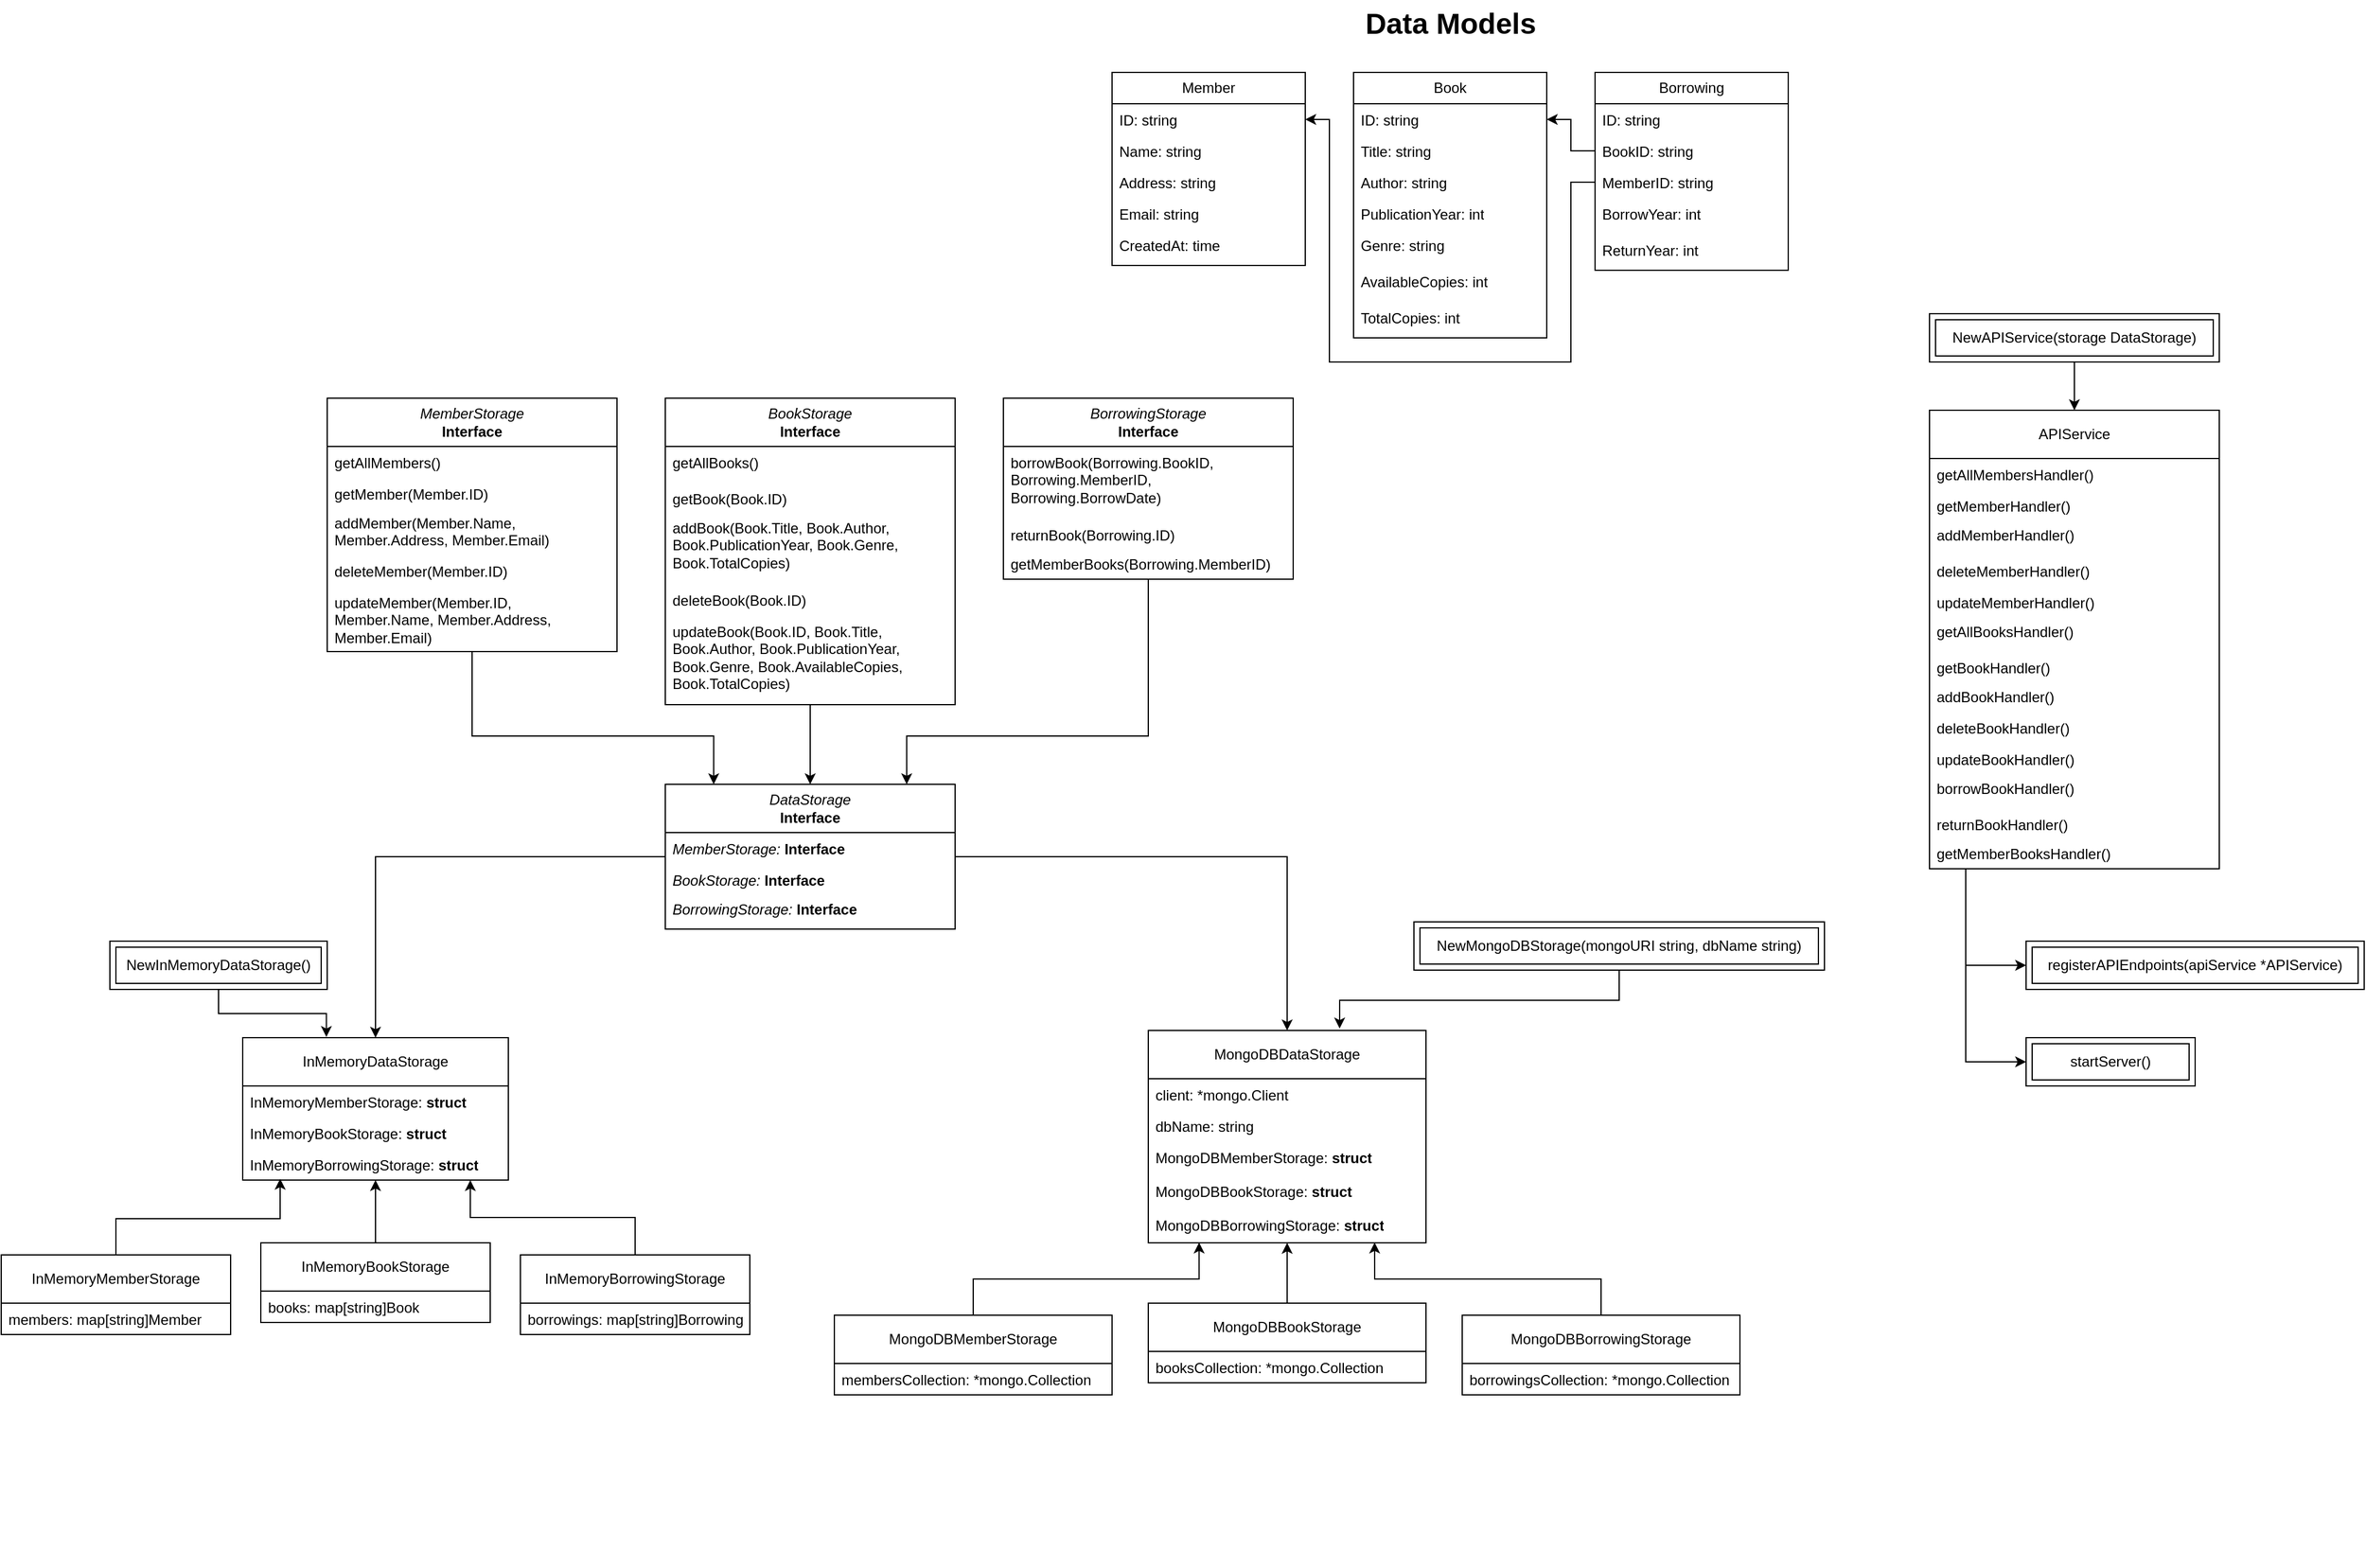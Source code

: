 <mxfile version="23.1.5" type="device">
  <diagram name="Страница — 1" id="wziQd7qHsY8-c5mN2zLt">
    <mxGraphModel dx="3215" dy="1580" grid="1" gridSize="10" guides="1" tooltips="1" connect="1" arrows="1" fold="1" page="1" pageScale="1" pageWidth="827" pageHeight="1169" math="0" shadow="0">
      <root>
        <mxCell id="0" />
        <mxCell id="1" parent="0" />
        <mxCell id="xZNgqAmdPHxT5YQ4ueeB-1" value="Member" style="swimlane;fontStyle=0;childLayout=stackLayout;horizontal=1;startSize=26;fillColor=none;horizontalStack=0;resizeParent=1;resizeParentMax=0;resizeLast=0;collapsible=1;marginBottom=0;whiteSpace=wrap;html=1;" parent="1" vertex="1">
          <mxGeometry x="150" y="240" width="160" height="160" as="geometry" />
        </mxCell>
        <mxCell id="xZNgqAmdPHxT5YQ4ueeB-2" value="ID: string" style="text;strokeColor=none;fillColor=none;align=left;verticalAlign=top;spacingLeft=4;spacingRight=4;overflow=hidden;rotatable=0;points=[[0,0.5],[1,0.5]];portConstraint=eastwest;whiteSpace=wrap;html=1;" parent="xZNgqAmdPHxT5YQ4ueeB-1" vertex="1">
          <mxGeometry y="26" width="160" height="26" as="geometry" />
        </mxCell>
        <mxCell id="xZNgqAmdPHxT5YQ4ueeB-3" value="Name: string" style="text;strokeColor=none;fillColor=none;align=left;verticalAlign=top;spacingLeft=4;spacingRight=4;overflow=hidden;rotatable=0;points=[[0,0.5],[1,0.5]];portConstraint=eastwest;whiteSpace=wrap;html=1;" parent="xZNgqAmdPHxT5YQ4ueeB-1" vertex="1">
          <mxGeometry y="52" width="160" height="26" as="geometry" />
        </mxCell>
        <mxCell id="xZNgqAmdPHxT5YQ4ueeB-5" value="Address: string" style="text;strokeColor=none;fillColor=none;align=left;verticalAlign=top;spacingLeft=4;spacingRight=4;overflow=hidden;rotatable=0;points=[[0,0.5],[1,0.5]];portConstraint=eastwest;whiteSpace=wrap;html=1;" parent="xZNgqAmdPHxT5YQ4ueeB-1" vertex="1">
          <mxGeometry y="78" width="160" height="26" as="geometry" />
        </mxCell>
        <mxCell id="xZNgqAmdPHxT5YQ4ueeB-6" value="Email: string" style="text;strokeColor=none;fillColor=none;align=left;verticalAlign=top;spacingLeft=4;spacingRight=4;overflow=hidden;rotatable=0;points=[[0,0.5],[1,0.5]];portConstraint=eastwest;whiteSpace=wrap;html=1;" parent="xZNgqAmdPHxT5YQ4ueeB-1" vertex="1">
          <mxGeometry y="104" width="160" height="26" as="geometry" />
        </mxCell>
        <mxCell id="xZNgqAmdPHxT5YQ4ueeB-4" value="CreatedAt: time" style="text;strokeColor=none;fillColor=none;align=left;verticalAlign=top;spacingLeft=4;spacingRight=4;overflow=hidden;rotatable=0;points=[[0,0.5],[1,0.5]];portConstraint=eastwest;whiteSpace=wrap;html=1;" parent="xZNgqAmdPHxT5YQ4ueeB-1" vertex="1">
          <mxGeometry y="130" width="160" height="30" as="geometry" />
        </mxCell>
        <mxCell id="xZNgqAmdPHxT5YQ4ueeB-7" value="Book" style="swimlane;fontStyle=0;childLayout=stackLayout;horizontal=1;startSize=26;fillColor=none;horizontalStack=0;resizeParent=1;resizeParentMax=0;resizeLast=0;collapsible=1;marginBottom=0;whiteSpace=wrap;html=1;" parent="1" vertex="1">
          <mxGeometry x="350" y="240" width="160" height="220" as="geometry" />
        </mxCell>
        <mxCell id="xZNgqAmdPHxT5YQ4ueeB-8" value="ID: string" style="text;strokeColor=none;fillColor=none;align=left;verticalAlign=top;spacingLeft=4;spacingRight=4;overflow=hidden;rotatable=0;points=[[0,0.5],[1,0.5]];portConstraint=eastwest;whiteSpace=wrap;html=1;" parent="xZNgqAmdPHxT5YQ4ueeB-7" vertex="1">
          <mxGeometry y="26" width="160" height="26" as="geometry" />
        </mxCell>
        <mxCell id="xZNgqAmdPHxT5YQ4ueeB-9" value="Title: string" style="text;strokeColor=none;fillColor=none;align=left;verticalAlign=top;spacingLeft=4;spacingRight=4;overflow=hidden;rotatable=0;points=[[0,0.5],[1,0.5]];portConstraint=eastwest;whiteSpace=wrap;html=1;" parent="xZNgqAmdPHxT5YQ4ueeB-7" vertex="1">
          <mxGeometry y="52" width="160" height="26" as="geometry" />
        </mxCell>
        <mxCell id="xZNgqAmdPHxT5YQ4ueeB-10" value="Author: string" style="text;strokeColor=none;fillColor=none;align=left;verticalAlign=top;spacingLeft=4;spacingRight=4;overflow=hidden;rotatable=0;points=[[0,0.5],[1,0.5]];portConstraint=eastwest;whiteSpace=wrap;html=1;" parent="xZNgqAmdPHxT5YQ4ueeB-7" vertex="1">
          <mxGeometry y="78" width="160" height="26" as="geometry" />
        </mxCell>
        <mxCell id="xZNgqAmdPHxT5YQ4ueeB-11" value="PublicationYear: int" style="text;strokeColor=none;fillColor=none;align=left;verticalAlign=top;spacingLeft=4;spacingRight=4;overflow=hidden;rotatable=0;points=[[0,0.5],[1,0.5]];portConstraint=eastwest;whiteSpace=wrap;html=1;" parent="xZNgqAmdPHxT5YQ4ueeB-7" vertex="1">
          <mxGeometry y="104" width="160" height="26" as="geometry" />
        </mxCell>
        <mxCell id="xZNgqAmdPHxT5YQ4ueeB-13" value="Genre: string" style="text;strokeColor=none;fillColor=none;align=left;verticalAlign=top;spacingLeft=4;spacingRight=4;overflow=hidden;rotatable=0;points=[[0,0.5],[1,0.5]];portConstraint=eastwest;whiteSpace=wrap;html=1;" parent="xZNgqAmdPHxT5YQ4ueeB-7" vertex="1">
          <mxGeometry y="130" width="160" height="30" as="geometry" />
        </mxCell>
        <mxCell id="xZNgqAmdPHxT5YQ4ueeB-14" value="AvailableCopies: int" style="text;strokeColor=none;fillColor=none;align=left;verticalAlign=top;spacingLeft=4;spacingRight=4;overflow=hidden;rotatable=0;points=[[0,0.5],[1,0.5]];portConstraint=eastwest;whiteSpace=wrap;html=1;" parent="xZNgqAmdPHxT5YQ4ueeB-7" vertex="1">
          <mxGeometry y="160" width="160" height="30" as="geometry" />
        </mxCell>
        <mxCell id="xZNgqAmdPHxT5YQ4ueeB-12" value="TotalCopies: int" style="text;strokeColor=none;fillColor=none;align=left;verticalAlign=top;spacingLeft=4;spacingRight=4;overflow=hidden;rotatable=0;points=[[0,0.5],[1,0.5]];portConstraint=eastwest;whiteSpace=wrap;html=1;" parent="xZNgqAmdPHxT5YQ4ueeB-7" vertex="1">
          <mxGeometry y="190" width="160" height="30" as="geometry" />
        </mxCell>
        <mxCell id="xZNgqAmdPHxT5YQ4ueeB-15" value="Borrowing" style="swimlane;fontStyle=0;childLayout=stackLayout;horizontal=1;startSize=26;fillColor=none;horizontalStack=0;resizeParent=1;resizeParentMax=0;resizeLast=0;collapsible=1;marginBottom=0;whiteSpace=wrap;html=1;" parent="1" vertex="1">
          <mxGeometry x="550" y="240" width="160" height="164" as="geometry" />
        </mxCell>
        <mxCell id="xZNgqAmdPHxT5YQ4ueeB-16" value="ID: string" style="text;strokeColor=none;fillColor=none;align=left;verticalAlign=top;spacingLeft=4;spacingRight=4;overflow=hidden;rotatable=0;points=[[0,0.5],[1,0.5]];portConstraint=eastwest;whiteSpace=wrap;html=1;" parent="xZNgqAmdPHxT5YQ4ueeB-15" vertex="1">
          <mxGeometry y="26" width="160" height="26" as="geometry" />
        </mxCell>
        <mxCell id="xZNgqAmdPHxT5YQ4ueeB-17" value="BookID: string" style="text;strokeColor=none;fillColor=none;align=left;verticalAlign=top;spacingLeft=4;spacingRight=4;overflow=hidden;rotatable=0;points=[[0,0.5],[1,0.5]];portConstraint=eastwest;whiteSpace=wrap;html=1;" parent="xZNgqAmdPHxT5YQ4ueeB-15" vertex="1">
          <mxGeometry y="52" width="160" height="26" as="geometry" />
        </mxCell>
        <mxCell id="xZNgqAmdPHxT5YQ4ueeB-18" value="MemberID: string" style="text;strokeColor=none;fillColor=none;align=left;verticalAlign=top;spacingLeft=4;spacingRight=4;overflow=hidden;rotatable=0;points=[[0,0.5],[1,0.5]];portConstraint=eastwest;whiteSpace=wrap;html=1;" parent="xZNgqAmdPHxT5YQ4ueeB-15" vertex="1">
          <mxGeometry y="78" width="160" height="26" as="geometry" />
        </mxCell>
        <mxCell id="xZNgqAmdPHxT5YQ4ueeB-19" value="BorrowYear: int" style="text;strokeColor=none;fillColor=none;align=left;verticalAlign=top;spacingLeft=4;spacingRight=4;overflow=hidden;rotatable=0;points=[[0,0.5],[1,0.5]];portConstraint=eastwest;whiteSpace=wrap;html=1;" parent="xZNgqAmdPHxT5YQ4ueeB-15" vertex="1">
          <mxGeometry y="104" width="160" height="30" as="geometry" />
        </mxCell>
        <mxCell id="xZNgqAmdPHxT5YQ4ueeB-20" value="ReturnYear: int" style="text;strokeColor=none;fillColor=none;align=left;verticalAlign=top;spacingLeft=4;spacingRight=4;overflow=hidden;rotatable=0;points=[[0,0.5],[1,0.5]];portConstraint=eastwest;whiteSpace=wrap;html=1;" parent="xZNgqAmdPHxT5YQ4ueeB-15" vertex="1">
          <mxGeometry y="134" width="160" height="30" as="geometry" />
        </mxCell>
        <mxCell id="iMiiaUlTehswl2fuUtlb-13" style="edgeStyle=orthogonalEdgeStyle;rounded=0;orthogonalLoop=1;jettySize=auto;html=1;entryX=0.5;entryY=0;entryDx=0;entryDy=0;" parent="1" source="xZNgqAmdPHxT5YQ4ueeB-34" target="PgsfJn5ayLoRduG7NWDy-9" edge="1">
          <mxGeometry relative="1" as="geometry" />
        </mxCell>
        <mxCell id="iMiiaUlTehswl2fuUtlb-14" style="edgeStyle=orthogonalEdgeStyle;rounded=0;orthogonalLoop=1;jettySize=auto;html=1;entryX=0.5;entryY=0;entryDx=0;entryDy=0;" parent="1" source="xZNgqAmdPHxT5YQ4ueeB-34" target="PgsfJn5ayLoRduG7NWDy-2" edge="1">
          <mxGeometry relative="1" as="geometry" />
        </mxCell>
        <mxCell id="xZNgqAmdPHxT5YQ4ueeB-34" value="&lt;i style=&quot;border-color: var(--border-color);&quot;&gt;DataStorage&lt;/i&gt;&lt;br style=&quot;border-color: var(--border-color);&quot;&gt;&lt;b style=&quot;border-color: var(--border-color);&quot;&gt;Interface&lt;/b&gt;" style="swimlane;fontStyle=0;childLayout=stackLayout;horizontal=1;startSize=40;fillColor=none;horizontalStack=0;resizeParent=1;resizeParentMax=0;resizeLast=0;collapsible=1;marginBottom=0;whiteSpace=wrap;html=1;" parent="1" vertex="1">
          <mxGeometry x="-220" y="830" width="240" height="120" as="geometry" />
        </mxCell>
        <mxCell id="xZNgqAmdPHxT5YQ4ueeB-35" value="&lt;i style=&quot;border-color: var(--border-color); text-align: center;&quot;&gt;MemberStorage:&amp;nbsp;&lt;/i&gt;&lt;b style=&quot;border-color: var(--border-color); text-align: center;&quot;&gt;Interface&lt;/b&gt;" style="text;strokeColor=none;fillColor=none;align=left;verticalAlign=top;spacingLeft=4;spacingRight=4;overflow=hidden;rotatable=0;points=[[0,0.5],[1,0.5]];portConstraint=eastwest;whiteSpace=wrap;html=1;" parent="xZNgqAmdPHxT5YQ4ueeB-34" vertex="1">
          <mxGeometry y="40" width="240" height="26" as="geometry" />
        </mxCell>
        <mxCell id="xZNgqAmdPHxT5YQ4ueeB-41" value="&lt;i style=&quot;border-color: var(--border-color); text-align: center;&quot;&gt;BookStorage:&amp;nbsp;&lt;/i&gt;&lt;b style=&quot;border-color: var(--border-color); text-align: center;&quot;&gt;Interface&lt;/b&gt;" style="text;strokeColor=none;fillColor=none;align=left;verticalAlign=top;spacingLeft=4;spacingRight=4;overflow=hidden;rotatable=0;points=[[0,0.5],[1,0.5]];portConstraint=eastwest;whiteSpace=wrap;html=1;" parent="xZNgqAmdPHxT5YQ4ueeB-34" vertex="1">
          <mxGeometry y="66" width="240" height="24" as="geometry" />
        </mxCell>
        <mxCell id="xZNgqAmdPHxT5YQ4ueeB-42" value="&lt;i style=&quot;border-color: var(--border-color); text-align: center;&quot;&gt;BorrowingStorage:&amp;nbsp;&lt;/i&gt;&lt;b style=&quot;border-color: var(--border-color); text-align: center;&quot;&gt;Interface&lt;/b&gt;" style="text;strokeColor=none;fillColor=none;align=left;verticalAlign=top;spacingLeft=4;spacingRight=4;overflow=hidden;rotatable=0;points=[[0,0.5],[1,0.5]];portConstraint=eastwest;whiteSpace=wrap;html=1;" parent="xZNgqAmdPHxT5YQ4ueeB-34" vertex="1">
          <mxGeometry y="90" width="240" height="30" as="geometry" />
        </mxCell>
        <mxCell id="xZNgqAmdPHxT5YQ4ueeB-52" style="edgeStyle=orthogonalEdgeStyle;rounded=0;orthogonalLoop=1;jettySize=auto;html=1;entryX=1;entryY=0.5;entryDx=0;entryDy=0;" parent="1" source="xZNgqAmdPHxT5YQ4ueeB-17" target="xZNgqAmdPHxT5YQ4ueeB-8" edge="1">
          <mxGeometry relative="1" as="geometry" />
        </mxCell>
        <mxCell id="xZNgqAmdPHxT5YQ4ueeB-53" style="edgeStyle=orthogonalEdgeStyle;rounded=0;orthogonalLoop=1;jettySize=auto;html=1;entryX=1;entryY=0.5;entryDx=0;entryDy=0;" parent="1" source="xZNgqAmdPHxT5YQ4ueeB-18" target="xZNgqAmdPHxT5YQ4ueeB-2" edge="1">
          <mxGeometry relative="1" as="geometry">
            <Array as="points">
              <mxPoint x="530" y="331" />
              <mxPoint x="530" y="480" />
              <mxPoint x="330" y="480" />
              <mxPoint x="330" y="279" />
            </Array>
          </mxGeometry>
        </mxCell>
        <mxCell id="iMiiaUlTehswl2fuUtlb-24" style="edgeStyle=orthogonalEdgeStyle;rounded=0;orthogonalLoop=1;jettySize=auto;html=1;entryX=0;entryY=0.5;entryDx=0;entryDy=0;" parent="1" source="xZNgqAmdPHxT5YQ4ueeB-66" target="iMiiaUlTehswl2fuUtlb-22" edge="1">
          <mxGeometry relative="1" as="geometry">
            <Array as="points">
              <mxPoint x="857" y="980" />
            </Array>
          </mxGeometry>
        </mxCell>
        <mxCell id="nX-bJ3YWgS1OO51D87Lt-2" style="edgeStyle=orthogonalEdgeStyle;rounded=0;orthogonalLoop=1;jettySize=auto;html=1;entryX=0;entryY=0.5;entryDx=0;entryDy=0;" parent="1" source="xZNgqAmdPHxT5YQ4ueeB-66" target="iMiiaUlTehswl2fuUtlb-23" edge="1">
          <mxGeometry relative="1" as="geometry">
            <Array as="points">
              <mxPoint x="857" y="1060" />
            </Array>
          </mxGeometry>
        </mxCell>
        <mxCell id="xZNgqAmdPHxT5YQ4ueeB-66" value="APIService" style="swimlane;fontStyle=0;childLayout=stackLayout;horizontal=1;startSize=40;fillColor=none;horizontalStack=0;resizeParent=1;resizeParentMax=0;resizeLast=0;collapsible=1;marginBottom=0;whiteSpace=wrap;html=1;" parent="1" vertex="1">
          <mxGeometry x="827" y="520" width="240" height="380" as="geometry" />
        </mxCell>
        <mxCell id="xZNgqAmdPHxT5YQ4ueeB-67" value="getAllMembersHandler()" style="text;strokeColor=none;fillColor=none;align=left;verticalAlign=top;spacingLeft=4;spacingRight=4;overflow=hidden;rotatable=0;points=[[0,0.5],[1,0.5]];portConstraint=eastwest;whiteSpace=wrap;html=1;" parent="xZNgqAmdPHxT5YQ4ueeB-66" vertex="1">
          <mxGeometry y="40" width="240" height="26" as="geometry" />
        </mxCell>
        <mxCell id="xZNgqAmdPHxT5YQ4ueeB-68" value="getMemberHandler()" style="text;strokeColor=none;fillColor=none;align=left;verticalAlign=top;spacingLeft=4;spacingRight=4;overflow=hidden;rotatable=0;points=[[0,0.5],[1,0.5]];portConstraint=eastwest;whiteSpace=wrap;html=1;" parent="xZNgqAmdPHxT5YQ4ueeB-66" vertex="1">
          <mxGeometry y="66" width="240" height="24" as="geometry" />
        </mxCell>
        <mxCell id="xZNgqAmdPHxT5YQ4ueeB-69" value="addMemberHandler()" style="text;strokeColor=none;fillColor=none;align=left;verticalAlign=top;spacingLeft=4;spacingRight=4;overflow=hidden;rotatable=0;points=[[0,0.5],[1,0.5]];portConstraint=eastwest;whiteSpace=wrap;html=1;" parent="xZNgqAmdPHxT5YQ4ueeB-66" vertex="1">
          <mxGeometry y="90" width="240" height="30" as="geometry" />
        </mxCell>
        <mxCell id="xZNgqAmdPHxT5YQ4ueeB-70" value="deleteMemberHandler()" style="text;strokeColor=none;fillColor=none;align=left;verticalAlign=top;spacingLeft=4;spacingRight=4;overflow=hidden;rotatable=0;points=[[0,0.5],[1,0.5]];portConstraint=eastwest;whiteSpace=wrap;html=1;" parent="xZNgqAmdPHxT5YQ4ueeB-66" vertex="1">
          <mxGeometry y="120" width="240" height="26" as="geometry" />
        </mxCell>
        <mxCell id="xZNgqAmdPHxT5YQ4ueeB-71" value="updateMemberHandler()" style="text;strokeColor=none;fillColor=none;align=left;verticalAlign=top;spacingLeft=4;spacingRight=4;overflow=hidden;rotatable=0;points=[[0,0.5],[1,0.5]];portConstraint=eastwest;whiteSpace=wrap;html=1;" parent="xZNgqAmdPHxT5YQ4ueeB-66" vertex="1">
          <mxGeometry y="146" width="240" height="24" as="geometry" />
        </mxCell>
        <mxCell id="xZNgqAmdPHxT5YQ4ueeB-72" value="getAllBooksHandler()" style="text;strokeColor=none;fillColor=none;align=left;verticalAlign=top;spacingLeft=4;spacingRight=4;overflow=hidden;rotatable=0;points=[[0,0.5],[1,0.5]];portConstraint=eastwest;whiteSpace=wrap;html=1;" parent="xZNgqAmdPHxT5YQ4ueeB-66" vertex="1">
          <mxGeometry y="170" width="240" height="30" as="geometry" />
        </mxCell>
        <mxCell id="xZNgqAmdPHxT5YQ4ueeB-73" value="getBookHandler()" style="text;strokeColor=none;fillColor=none;align=left;verticalAlign=top;spacingLeft=4;spacingRight=4;overflow=hidden;rotatable=0;points=[[0,0.5],[1,0.5]];portConstraint=eastwest;whiteSpace=wrap;html=1;" parent="xZNgqAmdPHxT5YQ4ueeB-66" vertex="1">
          <mxGeometry y="200" width="240" height="24" as="geometry" />
        </mxCell>
        <mxCell id="xZNgqAmdPHxT5YQ4ueeB-74" value="addBookHandler()" style="text;strokeColor=none;fillColor=none;align=left;verticalAlign=top;spacingLeft=4;spacingRight=4;overflow=hidden;rotatable=0;points=[[0,0.5],[1,0.5]];portConstraint=eastwest;whiteSpace=wrap;html=1;" parent="xZNgqAmdPHxT5YQ4ueeB-66" vertex="1">
          <mxGeometry y="224" width="240" height="26" as="geometry" />
        </mxCell>
        <mxCell id="xZNgqAmdPHxT5YQ4ueeB-75" value="deleteBookHandler()" style="text;strokeColor=none;fillColor=none;align=left;verticalAlign=top;spacingLeft=4;spacingRight=4;overflow=hidden;rotatable=0;points=[[0,0.5],[1,0.5]];portConstraint=eastwest;whiteSpace=wrap;html=1;" parent="xZNgqAmdPHxT5YQ4ueeB-66" vertex="1">
          <mxGeometry y="250" width="240" height="26" as="geometry" />
        </mxCell>
        <mxCell id="xZNgqAmdPHxT5YQ4ueeB-76" value="updateBookHandler()" style="text;strokeColor=none;fillColor=none;align=left;verticalAlign=top;spacingLeft=4;spacingRight=4;overflow=hidden;rotatable=0;points=[[0,0.5],[1,0.5]];portConstraint=eastwest;whiteSpace=wrap;html=1;" parent="xZNgqAmdPHxT5YQ4ueeB-66" vertex="1">
          <mxGeometry y="276" width="240" height="24" as="geometry" />
        </mxCell>
        <mxCell id="xZNgqAmdPHxT5YQ4ueeB-77" value="borrowBookHandler()" style="text;strokeColor=none;fillColor=none;align=left;verticalAlign=top;spacingLeft=4;spacingRight=4;overflow=hidden;rotatable=0;points=[[0,0.5],[1,0.5]];portConstraint=eastwest;whiteSpace=wrap;html=1;" parent="xZNgqAmdPHxT5YQ4ueeB-66" vertex="1">
          <mxGeometry y="300" width="240" height="30" as="geometry" />
        </mxCell>
        <mxCell id="xZNgqAmdPHxT5YQ4ueeB-78" value="returnBookHandler()" style="text;strokeColor=none;fillColor=none;align=left;verticalAlign=top;spacingLeft=4;spacingRight=4;overflow=hidden;rotatable=0;points=[[0,0.5],[1,0.5]];portConstraint=eastwest;whiteSpace=wrap;html=1;" parent="xZNgqAmdPHxT5YQ4ueeB-66" vertex="1">
          <mxGeometry y="330" width="240" height="24" as="geometry" />
        </mxCell>
        <mxCell id="xZNgqAmdPHxT5YQ4ueeB-79" value="getMemberBooksHandler()" style="text;strokeColor=none;fillColor=none;align=left;verticalAlign=top;spacingLeft=4;spacingRight=4;overflow=hidden;rotatable=0;points=[[0,0.5],[1,0.5]];portConstraint=eastwest;whiteSpace=wrap;html=1;" parent="xZNgqAmdPHxT5YQ4ueeB-66" vertex="1">
          <mxGeometry y="354" width="240" height="26" as="geometry" />
        </mxCell>
        <mxCell id="PgsfJn5ayLoRduG7NWDy-2" value="InMemoryDataStorage" style="swimlane;fontStyle=0;childLayout=stackLayout;horizontal=1;startSize=40;fillColor=none;horizontalStack=0;resizeParent=1;resizeParentMax=0;resizeLast=0;collapsible=1;marginBottom=0;whiteSpace=wrap;html=1;" parent="1" vertex="1">
          <mxGeometry x="-570" y="1040" width="220" height="118" as="geometry" />
        </mxCell>
        <mxCell id="PgsfJn5ayLoRduG7NWDy-3" value="InMemoryMemberStorage: &lt;b&gt;struct&lt;/b&gt;" style="text;strokeColor=none;fillColor=none;align=left;verticalAlign=top;spacingLeft=4;spacingRight=4;overflow=hidden;rotatable=0;points=[[0,0.5],[1,0.5]];portConstraint=eastwest;whiteSpace=wrap;html=1;" parent="PgsfJn5ayLoRduG7NWDy-2" vertex="1">
          <mxGeometry y="40" width="220" height="26" as="geometry" />
        </mxCell>
        <mxCell id="1N80qEqKKh-InQm_SPIO-60" value="InMemoryBookStorage: &lt;b&gt;struct&lt;/b&gt;" style="text;strokeColor=none;fillColor=none;align=left;verticalAlign=top;spacingLeft=4;spacingRight=4;overflow=hidden;rotatable=0;points=[[0,0.5],[1,0.5]];portConstraint=eastwest;whiteSpace=wrap;html=1;" vertex="1" parent="PgsfJn5ayLoRduG7NWDy-2">
          <mxGeometry y="66" width="220" height="26" as="geometry" />
        </mxCell>
        <mxCell id="1N80qEqKKh-InQm_SPIO-61" value="InMemoryBorrowingStorage: &lt;b&gt;struct&lt;/b&gt;" style="text;strokeColor=none;fillColor=none;align=left;verticalAlign=top;spacingLeft=4;spacingRight=4;overflow=hidden;rotatable=0;points=[[0,0.5],[1,0.5]];portConstraint=eastwest;whiteSpace=wrap;html=1;" vertex="1" parent="PgsfJn5ayLoRduG7NWDy-2">
          <mxGeometry y="92" width="220" height="26" as="geometry" />
        </mxCell>
        <mxCell id="PgsfJn5ayLoRduG7NWDy-9" value="MongoDBDataStorage" style="swimlane;fontStyle=0;childLayout=stackLayout;horizontal=1;startSize=40;fillColor=none;horizontalStack=0;resizeParent=1;resizeParentMax=0;resizeLast=0;collapsible=1;marginBottom=0;whiteSpace=wrap;html=1;" parent="1" vertex="1">
          <mxGeometry x="180" y="1034" width="230" height="176" as="geometry" />
        </mxCell>
        <mxCell id="PgsfJn5ayLoRduG7NWDy-10" value="client: *mongo.Client" style="text;strokeColor=none;fillColor=none;align=left;verticalAlign=top;spacingLeft=4;spacingRight=4;overflow=hidden;rotatable=0;points=[[0,0.5],[1,0.5]];portConstraint=eastwest;whiteSpace=wrap;html=1;" parent="PgsfJn5ayLoRduG7NWDy-9" vertex="1">
          <mxGeometry y="40" width="230" height="26" as="geometry" />
        </mxCell>
        <mxCell id="PgsfJn5ayLoRduG7NWDy-11" value="dbName: string" style="text;strokeColor=none;fillColor=none;align=left;verticalAlign=top;spacingLeft=4;spacingRight=4;overflow=hidden;rotatable=0;points=[[0,0.5],[1,0.5]];portConstraint=eastwest;whiteSpace=wrap;html=1;" parent="PgsfJn5ayLoRduG7NWDy-9" vertex="1">
          <mxGeometry y="66" width="230" height="26" as="geometry" />
        </mxCell>
        <mxCell id="PgsfJn5ayLoRduG7NWDy-12" value="MongoDBMemberStorage: &lt;b&gt;struct&lt;/b&gt;" style="text;strokeColor=none;fillColor=none;align=left;verticalAlign=top;spacingLeft=4;spacingRight=4;overflow=hidden;rotatable=0;points=[[0,0.5],[1,0.5]];portConstraint=eastwest;whiteSpace=wrap;html=1;" parent="PgsfJn5ayLoRduG7NWDy-9" vertex="1">
          <mxGeometry y="92" width="230" height="28" as="geometry" />
        </mxCell>
        <mxCell id="PgsfJn5ayLoRduG7NWDy-14" value="MongoDBBookStorage: &lt;b&gt;struct&lt;/b&gt;" style="text;strokeColor=none;fillColor=none;align=left;verticalAlign=top;spacingLeft=4;spacingRight=4;overflow=hidden;rotatable=0;points=[[0,0.5],[1,0.5]];portConstraint=eastwest;whiteSpace=wrap;html=1;" parent="PgsfJn5ayLoRduG7NWDy-9" vertex="1">
          <mxGeometry y="120" width="230" height="28" as="geometry" />
        </mxCell>
        <mxCell id="PgsfJn5ayLoRduG7NWDy-13" value="MongoDBBorrowingStorage: &lt;b&gt;struct&lt;/b&gt;" style="text;strokeColor=none;fillColor=none;align=left;verticalAlign=top;spacingLeft=4;spacingRight=4;overflow=hidden;rotatable=0;points=[[0,0.5],[1,0.5]];portConstraint=eastwest;whiteSpace=wrap;html=1;" parent="PgsfJn5ayLoRduG7NWDy-9" vertex="1">
          <mxGeometry y="148" width="230" height="28" as="geometry" />
        </mxCell>
        <mxCell id="iMiiaUlTehswl2fuUtlb-6" style="edgeStyle=orthogonalEdgeStyle;rounded=0;orthogonalLoop=1;jettySize=auto;html=1;exitX=0.5;exitY=1;exitDx=0;exitDy=0;" parent="1" edge="1">
          <mxGeometry relative="1" as="geometry">
            <mxPoint x="70" y="1470" as="sourcePoint" />
            <mxPoint x="70" y="1470" as="targetPoint" />
          </mxGeometry>
        </mxCell>
        <mxCell id="iMiiaUlTehswl2fuUtlb-10" value="NewMongoDBStorage(mongoURI string, dbName string)" style="shape=ext;margin=3;double=1;whiteSpace=wrap;html=1;align=center;" parent="1" vertex="1">
          <mxGeometry x="400" y="944" width="340" height="40" as="geometry" />
        </mxCell>
        <mxCell id="iMiiaUlTehswl2fuUtlb-21" style="edgeStyle=orthogonalEdgeStyle;rounded=0;orthogonalLoop=1;jettySize=auto;html=1;" parent="1" source="iMiiaUlTehswl2fuUtlb-15" target="xZNgqAmdPHxT5YQ4ueeB-66" edge="1">
          <mxGeometry relative="1" as="geometry" />
        </mxCell>
        <mxCell id="iMiiaUlTehswl2fuUtlb-15" value="NewAPIService(storage DataStorage)" style="shape=ext;margin=3;double=1;whiteSpace=wrap;html=1;align=center;" parent="1" vertex="1">
          <mxGeometry x="827" y="440" width="240" height="40" as="geometry" />
        </mxCell>
        <mxCell id="iMiiaUlTehswl2fuUtlb-18" style="edgeStyle=orthogonalEdgeStyle;rounded=0;orthogonalLoop=1;jettySize=auto;html=1;entryX=0.689;entryY=-0.009;entryDx=0;entryDy=0;entryPerimeter=0;" parent="1" source="iMiiaUlTehswl2fuUtlb-10" target="PgsfJn5ayLoRduG7NWDy-9" edge="1">
          <mxGeometry relative="1" as="geometry" />
        </mxCell>
        <mxCell id="iMiiaUlTehswl2fuUtlb-19" value="NewInMemoryDataStorage()" style="shape=ext;margin=3;double=1;whiteSpace=wrap;html=1;align=center;" parent="1" vertex="1">
          <mxGeometry x="-680" y="960" width="180" height="40" as="geometry" />
        </mxCell>
        <mxCell id="iMiiaUlTehswl2fuUtlb-20" style="edgeStyle=orthogonalEdgeStyle;rounded=0;orthogonalLoop=1;jettySize=auto;html=1;entryX=0.315;entryY=-0.005;entryDx=0;entryDy=0;entryPerimeter=0;" parent="1" source="iMiiaUlTehswl2fuUtlb-19" target="PgsfJn5ayLoRduG7NWDy-2" edge="1">
          <mxGeometry relative="1" as="geometry" />
        </mxCell>
        <mxCell id="iMiiaUlTehswl2fuUtlb-22" value="registerAPIEndpoints(apiService *APIService)" style="shape=ext;margin=3;double=1;whiteSpace=wrap;html=1;align=center;" parent="1" vertex="1">
          <mxGeometry x="907" y="960" width="280" height="40" as="geometry" />
        </mxCell>
        <mxCell id="iMiiaUlTehswl2fuUtlb-23" value="startServer()" style="shape=ext;margin=3;double=1;whiteSpace=wrap;html=1;align=center;" parent="1" vertex="1">
          <mxGeometry x="907" y="1040" width="140" height="40" as="geometry" />
        </mxCell>
        <mxCell id="nX-bJ3YWgS1OO51D87Lt-1" value="Data Models" style="text;strokeColor=none;fillColor=none;html=1;fontSize=24;fontStyle=1;verticalAlign=middle;align=center;" parent="1" vertex="1">
          <mxGeometry x="380" y="180" width="100" height="40" as="geometry" />
        </mxCell>
        <mxCell id="1N80qEqKKh-InQm_SPIO-49" style="edgeStyle=orthogonalEdgeStyle;rounded=0;orthogonalLoop=1;jettySize=auto;html=1;" edge="1" parent="1" source="1N80qEqKKh-InQm_SPIO-1" target="xZNgqAmdPHxT5YQ4ueeB-34">
          <mxGeometry relative="1" as="geometry" />
        </mxCell>
        <mxCell id="1N80qEqKKh-InQm_SPIO-1" value="&lt;i style=&quot;border-color: var(--border-color);&quot;&gt;BookStorage&lt;/i&gt;&lt;br style=&quot;border-color: var(--border-color);&quot;&gt;&lt;b style=&quot;border-color: var(--border-color);&quot;&gt;Interface&lt;/b&gt;" style="swimlane;fontStyle=0;childLayout=stackLayout;horizontal=1;startSize=40;fillColor=none;horizontalStack=0;resizeParent=1;resizeParentMax=0;resizeLast=0;collapsible=1;marginBottom=0;whiteSpace=wrap;html=1;" vertex="1" parent="1">
          <mxGeometry x="-220" y="510" width="240" height="254" as="geometry" />
        </mxCell>
        <mxCell id="1N80qEqKKh-InQm_SPIO-7" value="getAllBooks()" style="text;strokeColor=none;fillColor=none;align=left;verticalAlign=top;spacingLeft=4;spacingRight=4;overflow=hidden;rotatable=0;points=[[0,0.5],[1,0.5]];portConstraint=eastwest;whiteSpace=wrap;html=1;" vertex="1" parent="1N80qEqKKh-InQm_SPIO-1">
          <mxGeometry y="40" width="240" height="30" as="geometry" />
        </mxCell>
        <mxCell id="1N80qEqKKh-InQm_SPIO-8" value="getBook(Book.ID)" style="text;strokeColor=none;fillColor=none;align=left;verticalAlign=top;spacingLeft=4;spacingRight=4;overflow=hidden;rotatable=0;points=[[0,0.5],[1,0.5]];portConstraint=eastwest;whiteSpace=wrap;html=1;" vertex="1" parent="1N80qEqKKh-InQm_SPIO-1">
          <mxGeometry y="70" width="240" height="24" as="geometry" />
        </mxCell>
        <mxCell id="1N80qEqKKh-InQm_SPIO-9" value="addBook(Book.Title, Book.Author, Book.PublicationYear, Book.Genre, Book.TotalCopies)" style="text;strokeColor=none;fillColor=none;align=left;verticalAlign=top;spacingLeft=4;spacingRight=4;overflow=hidden;rotatable=0;points=[[0,0.5],[1,0.5]];portConstraint=eastwest;whiteSpace=wrap;html=1;" vertex="1" parent="1N80qEqKKh-InQm_SPIO-1">
          <mxGeometry y="94" width="240" height="60" as="geometry" />
        </mxCell>
        <mxCell id="1N80qEqKKh-InQm_SPIO-10" value="deleteBook(Book.ID)" style="text;strokeColor=none;fillColor=none;align=left;verticalAlign=top;spacingLeft=4;spacingRight=4;overflow=hidden;rotatable=0;points=[[0,0.5],[1,0.5]];portConstraint=eastwest;whiteSpace=wrap;html=1;" vertex="1" parent="1N80qEqKKh-InQm_SPIO-1">
          <mxGeometry y="154" width="240" height="26" as="geometry" />
        </mxCell>
        <mxCell id="1N80qEqKKh-InQm_SPIO-11" value="updateBook(Book.ID, Book.Title, Book.Author, Book.PublicationYear, Book.Genre, Book.AvailableCopies, Book.TotalCopies)" style="text;strokeColor=none;fillColor=none;align=left;verticalAlign=top;spacingLeft=4;spacingRight=4;overflow=hidden;rotatable=0;points=[[0,0.5],[1,0.5]];portConstraint=eastwest;whiteSpace=wrap;html=1;" vertex="1" parent="1N80qEqKKh-InQm_SPIO-1">
          <mxGeometry y="180" width="240" height="74" as="geometry" />
        </mxCell>
        <mxCell id="1N80qEqKKh-InQm_SPIO-21" value="&lt;i style=&quot;border-color: var(--border-color);&quot;&gt;MemberStorage&lt;/i&gt;&lt;br style=&quot;border-color: var(--border-color);&quot;&gt;&lt;b style=&quot;border-color: var(--border-color);&quot;&gt;Interface&lt;/b&gt;" style="swimlane;fontStyle=0;childLayout=stackLayout;horizontal=1;startSize=40;fillColor=none;horizontalStack=0;resizeParent=1;resizeParentMax=0;resizeLast=0;collapsible=1;marginBottom=0;whiteSpace=wrap;html=1;" vertex="1" parent="1">
          <mxGeometry x="-500" y="510" width="240" height="210" as="geometry" />
        </mxCell>
        <mxCell id="1N80qEqKKh-InQm_SPIO-22" value="getAllMembers()" style="text;strokeColor=none;fillColor=none;align=left;verticalAlign=top;spacingLeft=4;spacingRight=4;overflow=hidden;rotatable=0;points=[[0,0.5],[1,0.5]];portConstraint=eastwest;whiteSpace=wrap;html=1;" vertex="1" parent="1N80qEqKKh-InQm_SPIO-21">
          <mxGeometry y="40" width="240" height="26" as="geometry" />
        </mxCell>
        <mxCell id="1N80qEqKKh-InQm_SPIO-23" value="getMember(Member.ID)" style="text;strokeColor=none;fillColor=none;align=left;verticalAlign=top;spacingLeft=4;spacingRight=4;overflow=hidden;rotatable=0;points=[[0,0.5],[1,0.5]];portConstraint=eastwest;whiteSpace=wrap;html=1;" vertex="1" parent="1N80qEqKKh-InQm_SPIO-21">
          <mxGeometry y="66" width="240" height="24" as="geometry" />
        </mxCell>
        <mxCell id="1N80qEqKKh-InQm_SPIO-24" value="addMember(Member.Name, Member.Address, Member.Email)" style="text;strokeColor=none;fillColor=none;align=left;verticalAlign=top;spacingLeft=4;spacingRight=4;overflow=hidden;rotatable=0;points=[[0,0.5],[1,0.5]];portConstraint=eastwest;whiteSpace=wrap;html=1;" vertex="1" parent="1N80qEqKKh-InQm_SPIO-21">
          <mxGeometry y="90" width="240" height="40" as="geometry" />
        </mxCell>
        <mxCell id="1N80qEqKKh-InQm_SPIO-25" value="deleteMember(Member.ID)" style="text;strokeColor=none;fillColor=none;align=left;verticalAlign=top;spacingLeft=4;spacingRight=4;overflow=hidden;rotatable=0;points=[[0,0.5],[1,0.5]];portConstraint=eastwest;whiteSpace=wrap;html=1;" vertex="1" parent="1N80qEqKKh-InQm_SPIO-21">
          <mxGeometry y="130" width="240" height="26" as="geometry" />
        </mxCell>
        <mxCell id="1N80qEqKKh-InQm_SPIO-26" value="updateMember(Member.ID, Member.Name, Member.Address, Member.Email)" style="text;strokeColor=none;fillColor=none;align=left;verticalAlign=top;spacingLeft=4;spacingRight=4;overflow=hidden;rotatable=0;points=[[0,0.5],[1,0.5]];portConstraint=eastwest;whiteSpace=wrap;html=1;" vertex="1" parent="1N80qEqKKh-InQm_SPIO-21">
          <mxGeometry y="156" width="240" height="54" as="geometry" />
        </mxCell>
        <mxCell id="1N80qEqKKh-InQm_SPIO-35" value="&lt;i style=&quot;border-color: var(--border-color);&quot;&gt;BorrowingStorage&lt;/i&gt;&lt;br style=&quot;border-color: var(--border-color);&quot;&gt;&lt;b style=&quot;border-color: var(--border-color);&quot;&gt;Interface&lt;/b&gt;" style="swimlane;fontStyle=0;childLayout=stackLayout;horizontal=1;startSize=40;fillColor=none;horizontalStack=0;resizeParent=1;resizeParentMax=0;resizeLast=0;collapsible=1;marginBottom=0;whiteSpace=wrap;html=1;" vertex="1" parent="1">
          <mxGeometry x="60" y="510" width="240" height="150" as="geometry" />
        </mxCell>
        <mxCell id="1N80qEqKKh-InQm_SPIO-46" value="borrowBook(Borrowing.BookID, Borrowing.MemberID, Borrowing.BorrowDate)" style="text;strokeColor=none;fillColor=none;align=left;verticalAlign=top;spacingLeft=4;spacingRight=4;overflow=hidden;rotatable=0;points=[[0,0.5],[1,0.5]];portConstraint=eastwest;whiteSpace=wrap;html=1;" vertex="1" parent="1N80qEqKKh-InQm_SPIO-35">
          <mxGeometry y="40" width="240" height="60" as="geometry" />
        </mxCell>
        <mxCell id="1N80qEqKKh-InQm_SPIO-47" value="returnBook(Borrowing.ID)" style="text;strokeColor=none;fillColor=none;align=left;verticalAlign=top;spacingLeft=4;spacingRight=4;overflow=hidden;rotatable=0;points=[[0,0.5],[1,0.5]];portConstraint=eastwest;whiteSpace=wrap;html=1;" vertex="1" parent="1N80qEqKKh-InQm_SPIO-35">
          <mxGeometry y="100" width="240" height="24" as="geometry" />
        </mxCell>
        <mxCell id="1N80qEqKKh-InQm_SPIO-48" value="getMemberBooks(Borrowing.MemberID)" style="text;strokeColor=none;fillColor=none;align=left;verticalAlign=top;spacingLeft=4;spacingRight=4;overflow=hidden;rotatable=0;points=[[0,0.5],[1,0.5]];portConstraint=eastwest;whiteSpace=wrap;html=1;" vertex="1" parent="1N80qEqKKh-InQm_SPIO-35">
          <mxGeometry y="124" width="240" height="26" as="geometry" />
        </mxCell>
        <mxCell id="1N80qEqKKh-InQm_SPIO-50" style="edgeStyle=orthogonalEdgeStyle;rounded=0;orthogonalLoop=1;jettySize=auto;html=1;entryX=0.833;entryY=0;entryDx=0;entryDy=0;entryPerimeter=0;" edge="1" parent="1" source="1N80qEqKKh-InQm_SPIO-35" target="xZNgqAmdPHxT5YQ4ueeB-34">
          <mxGeometry relative="1" as="geometry">
            <Array as="points">
              <mxPoint x="180" y="790" />
              <mxPoint x="-20" y="790" />
            </Array>
          </mxGeometry>
        </mxCell>
        <mxCell id="1N80qEqKKh-InQm_SPIO-51" style="edgeStyle=orthogonalEdgeStyle;rounded=0;orthogonalLoop=1;jettySize=auto;html=1;entryX=0.167;entryY=0;entryDx=0;entryDy=0;entryPerimeter=0;" edge="1" parent="1" source="1N80qEqKKh-InQm_SPIO-21" target="xZNgqAmdPHxT5YQ4ueeB-34">
          <mxGeometry relative="1" as="geometry">
            <Array as="points">
              <mxPoint x="-380" y="790" />
              <mxPoint x="-180" y="790" />
            </Array>
          </mxGeometry>
        </mxCell>
        <mxCell id="1N80qEqKKh-InQm_SPIO-52" value="InMemoryMemberStorage" style="swimlane;fontStyle=0;childLayout=stackLayout;horizontal=1;startSize=40;fillColor=none;horizontalStack=0;resizeParent=1;resizeParentMax=0;resizeLast=0;collapsible=1;marginBottom=0;whiteSpace=wrap;html=1;" vertex="1" parent="1">
          <mxGeometry x="-770" y="1220" width="190" height="66" as="geometry" />
        </mxCell>
        <mxCell id="1N80qEqKKh-InQm_SPIO-53" value="members: map[string]Member" style="text;strokeColor=none;fillColor=none;align=left;verticalAlign=top;spacingLeft=4;spacingRight=4;overflow=hidden;rotatable=0;points=[[0,0.5],[1,0.5]];portConstraint=eastwest;whiteSpace=wrap;html=1;" vertex="1" parent="1N80qEqKKh-InQm_SPIO-52">
          <mxGeometry y="40" width="190" height="26" as="geometry" />
        </mxCell>
        <mxCell id="1N80qEqKKh-InQm_SPIO-63" style="edgeStyle=orthogonalEdgeStyle;rounded=0;orthogonalLoop=1;jettySize=auto;html=1;" edge="1" parent="1" source="1N80qEqKKh-InQm_SPIO-56" target="PgsfJn5ayLoRduG7NWDy-2">
          <mxGeometry relative="1" as="geometry" />
        </mxCell>
        <mxCell id="1N80qEqKKh-InQm_SPIO-56" value="InMemoryBookStorage" style="swimlane;fontStyle=0;childLayout=stackLayout;horizontal=1;startSize=40;fillColor=none;horizontalStack=0;resizeParent=1;resizeParentMax=0;resizeLast=0;collapsible=1;marginBottom=0;whiteSpace=wrap;html=1;" vertex="1" parent="1">
          <mxGeometry x="-555" y="1210" width="190" height="66" as="geometry" />
        </mxCell>
        <mxCell id="1N80qEqKKh-InQm_SPIO-57" value="books: map[string]Book" style="text;strokeColor=none;fillColor=none;align=left;verticalAlign=top;spacingLeft=4;spacingRight=4;overflow=hidden;rotatable=0;points=[[0,0.5],[1,0.5]];portConstraint=eastwest;whiteSpace=wrap;html=1;" vertex="1" parent="1N80qEqKKh-InQm_SPIO-56">
          <mxGeometry y="40" width="190" height="26" as="geometry" />
        </mxCell>
        <mxCell id="1N80qEqKKh-InQm_SPIO-58" value="InMemoryBorrowingStorage" style="swimlane;fontStyle=0;childLayout=stackLayout;horizontal=1;startSize=40;fillColor=none;horizontalStack=0;resizeParent=1;resizeParentMax=0;resizeLast=0;collapsible=1;marginBottom=0;whiteSpace=wrap;html=1;" vertex="1" parent="1">
          <mxGeometry x="-340" y="1220" width="190" height="66" as="geometry" />
        </mxCell>
        <mxCell id="1N80qEqKKh-InQm_SPIO-59" value="borrowings: map[string]Borrowing" style="text;strokeColor=none;fillColor=none;align=left;verticalAlign=top;spacingLeft=4;spacingRight=4;overflow=hidden;rotatable=0;points=[[0,0.5],[1,0.5]];portConstraint=eastwest;whiteSpace=wrap;html=1;" vertex="1" parent="1N80qEqKKh-InQm_SPIO-58">
          <mxGeometry y="40" width="190" height="26" as="geometry" />
        </mxCell>
        <mxCell id="1N80qEqKKh-InQm_SPIO-62" style="edgeStyle=orthogonalEdgeStyle;rounded=0;orthogonalLoop=1;jettySize=auto;html=1;entryX=0.141;entryY=0.957;entryDx=0;entryDy=0;entryPerimeter=0;" edge="1" parent="1" source="1N80qEqKKh-InQm_SPIO-52" target="1N80qEqKKh-InQm_SPIO-61">
          <mxGeometry relative="1" as="geometry">
            <Array as="points">
              <mxPoint x="-675" y="1190" />
              <mxPoint x="-539" y="1190" />
            </Array>
          </mxGeometry>
        </mxCell>
        <mxCell id="1N80qEqKKh-InQm_SPIO-65" style="edgeStyle=orthogonalEdgeStyle;rounded=0;orthogonalLoop=1;jettySize=auto;html=1;entryX=0.857;entryY=1.002;entryDx=0;entryDy=0;entryPerimeter=0;" edge="1" parent="1" source="1N80qEqKKh-InQm_SPIO-58" target="1N80qEqKKh-InQm_SPIO-61">
          <mxGeometry relative="1" as="geometry" />
        </mxCell>
        <mxCell id="1N80qEqKKh-InQm_SPIO-66" value="MongoDBMemberStorage" style="swimlane;fontStyle=0;childLayout=stackLayout;horizontal=1;startSize=40;fillColor=none;horizontalStack=0;resizeParent=1;resizeParentMax=0;resizeLast=0;collapsible=1;marginBottom=0;whiteSpace=wrap;html=1;" vertex="1" parent="1">
          <mxGeometry x="-80" y="1270" width="230" height="66" as="geometry" />
        </mxCell>
        <mxCell id="1N80qEqKKh-InQm_SPIO-67" value="membersCollection: *mongo.Collection" style="text;strokeColor=none;fillColor=none;align=left;verticalAlign=top;spacingLeft=4;spacingRight=4;overflow=hidden;rotatable=0;points=[[0,0.5],[1,0.5]];portConstraint=eastwest;whiteSpace=wrap;html=1;" vertex="1" parent="1N80qEqKKh-InQm_SPIO-66">
          <mxGeometry y="40" width="230" height="26" as="geometry" />
        </mxCell>
        <mxCell id="1N80qEqKKh-InQm_SPIO-73" style="edgeStyle=orthogonalEdgeStyle;rounded=0;orthogonalLoop=1;jettySize=auto;html=1;" edge="1" parent="1" source="1N80qEqKKh-InQm_SPIO-68" target="PgsfJn5ayLoRduG7NWDy-9">
          <mxGeometry relative="1" as="geometry" />
        </mxCell>
        <mxCell id="1N80qEqKKh-InQm_SPIO-68" value="MongoDBBookStorage" style="swimlane;fontStyle=0;childLayout=stackLayout;horizontal=1;startSize=40;fillColor=none;horizontalStack=0;resizeParent=1;resizeParentMax=0;resizeLast=0;collapsible=1;marginBottom=0;whiteSpace=wrap;html=1;" vertex="1" parent="1">
          <mxGeometry x="180" y="1260" width="230" height="66" as="geometry" />
        </mxCell>
        <mxCell id="1N80qEqKKh-InQm_SPIO-69" value="booksCollection: *mongo.Collection" style="text;strokeColor=none;fillColor=none;align=left;verticalAlign=top;spacingLeft=4;spacingRight=4;overflow=hidden;rotatable=0;points=[[0,0.5],[1,0.5]];portConstraint=eastwest;whiteSpace=wrap;html=1;" vertex="1" parent="1N80qEqKKh-InQm_SPIO-68">
          <mxGeometry y="40" width="230" height="26" as="geometry" />
        </mxCell>
        <mxCell id="1N80qEqKKh-InQm_SPIO-70" value="MongoDBBorrowingStorage" style="swimlane;fontStyle=0;childLayout=stackLayout;horizontal=1;startSize=40;fillColor=none;horizontalStack=0;resizeParent=1;resizeParentMax=0;resizeLast=0;collapsible=1;marginBottom=0;whiteSpace=wrap;html=1;" vertex="1" parent="1">
          <mxGeometry x="440" y="1270" width="230" height="66" as="geometry" />
        </mxCell>
        <mxCell id="1N80qEqKKh-InQm_SPIO-71" value="borrowingsCollection: *mongo.Collection" style="text;strokeColor=none;fillColor=none;align=left;verticalAlign=top;spacingLeft=4;spacingRight=4;overflow=hidden;rotatable=0;points=[[0,0.5],[1,0.5]];portConstraint=eastwest;whiteSpace=wrap;html=1;" vertex="1" parent="1N80qEqKKh-InQm_SPIO-70">
          <mxGeometry y="40" width="230" height="26" as="geometry" />
        </mxCell>
        <mxCell id="1N80qEqKKh-InQm_SPIO-74" style="edgeStyle=orthogonalEdgeStyle;rounded=0;orthogonalLoop=1;jettySize=auto;html=1;entryX=0.183;entryY=0.99;entryDx=0;entryDy=0;entryPerimeter=0;" edge="1" parent="1" source="1N80qEqKKh-InQm_SPIO-66" target="PgsfJn5ayLoRduG7NWDy-13">
          <mxGeometry relative="1" as="geometry" />
        </mxCell>
        <mxCell id="1N80qEqKKh-InQm_SPIO-77" style="edgeStyle=orthogonalEdgeStyle;rounded=0;orthogonalLoop=1;jettySize=auto;html=1;entryX=0.815;entryY=0.99;entryDx=0;entryDy=0;entryPerimeter=0;" edge="1" parent="1" source="1N80qEqKKh-InQm_SPIO-70" target="PgsfJn5ayLoRduG7NWDy-13">
          <mxGeometry relative="1" as="geometry" />
        </mxCell>
      </root>
    </mxGraphModel>
  </diagram>
</mxfile>
